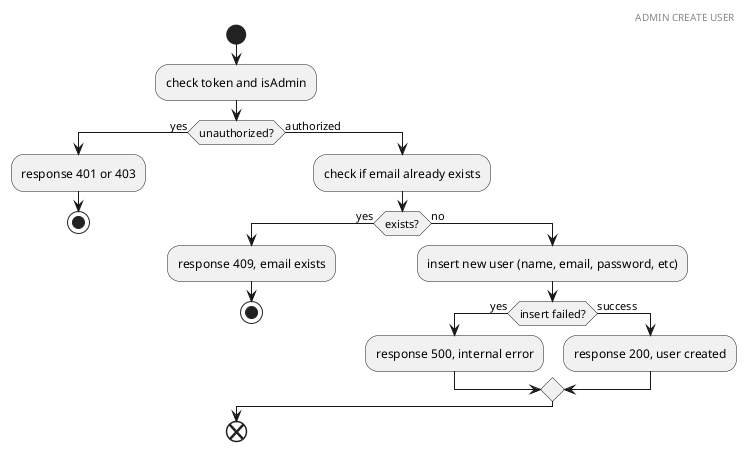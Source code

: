 @startuml Admin create user
header ADMIN CREATE USER
start
  :check token and isAdmin;
  if (unauthorized?) then (yes)
    :response 401 or 403;
    stop
  else (authorized)
    :check if email already exists;
    if (exists?) then (yes)
      :response 409, email exists;
      stop
    else (no)
      :insert new user (name, email, password, etc);
      if (insert failed?) then (yes)
        :response 500, internal error;
      else (success)
        :response 200, user created;
      endif
    endif
  endif
end
@enduml
